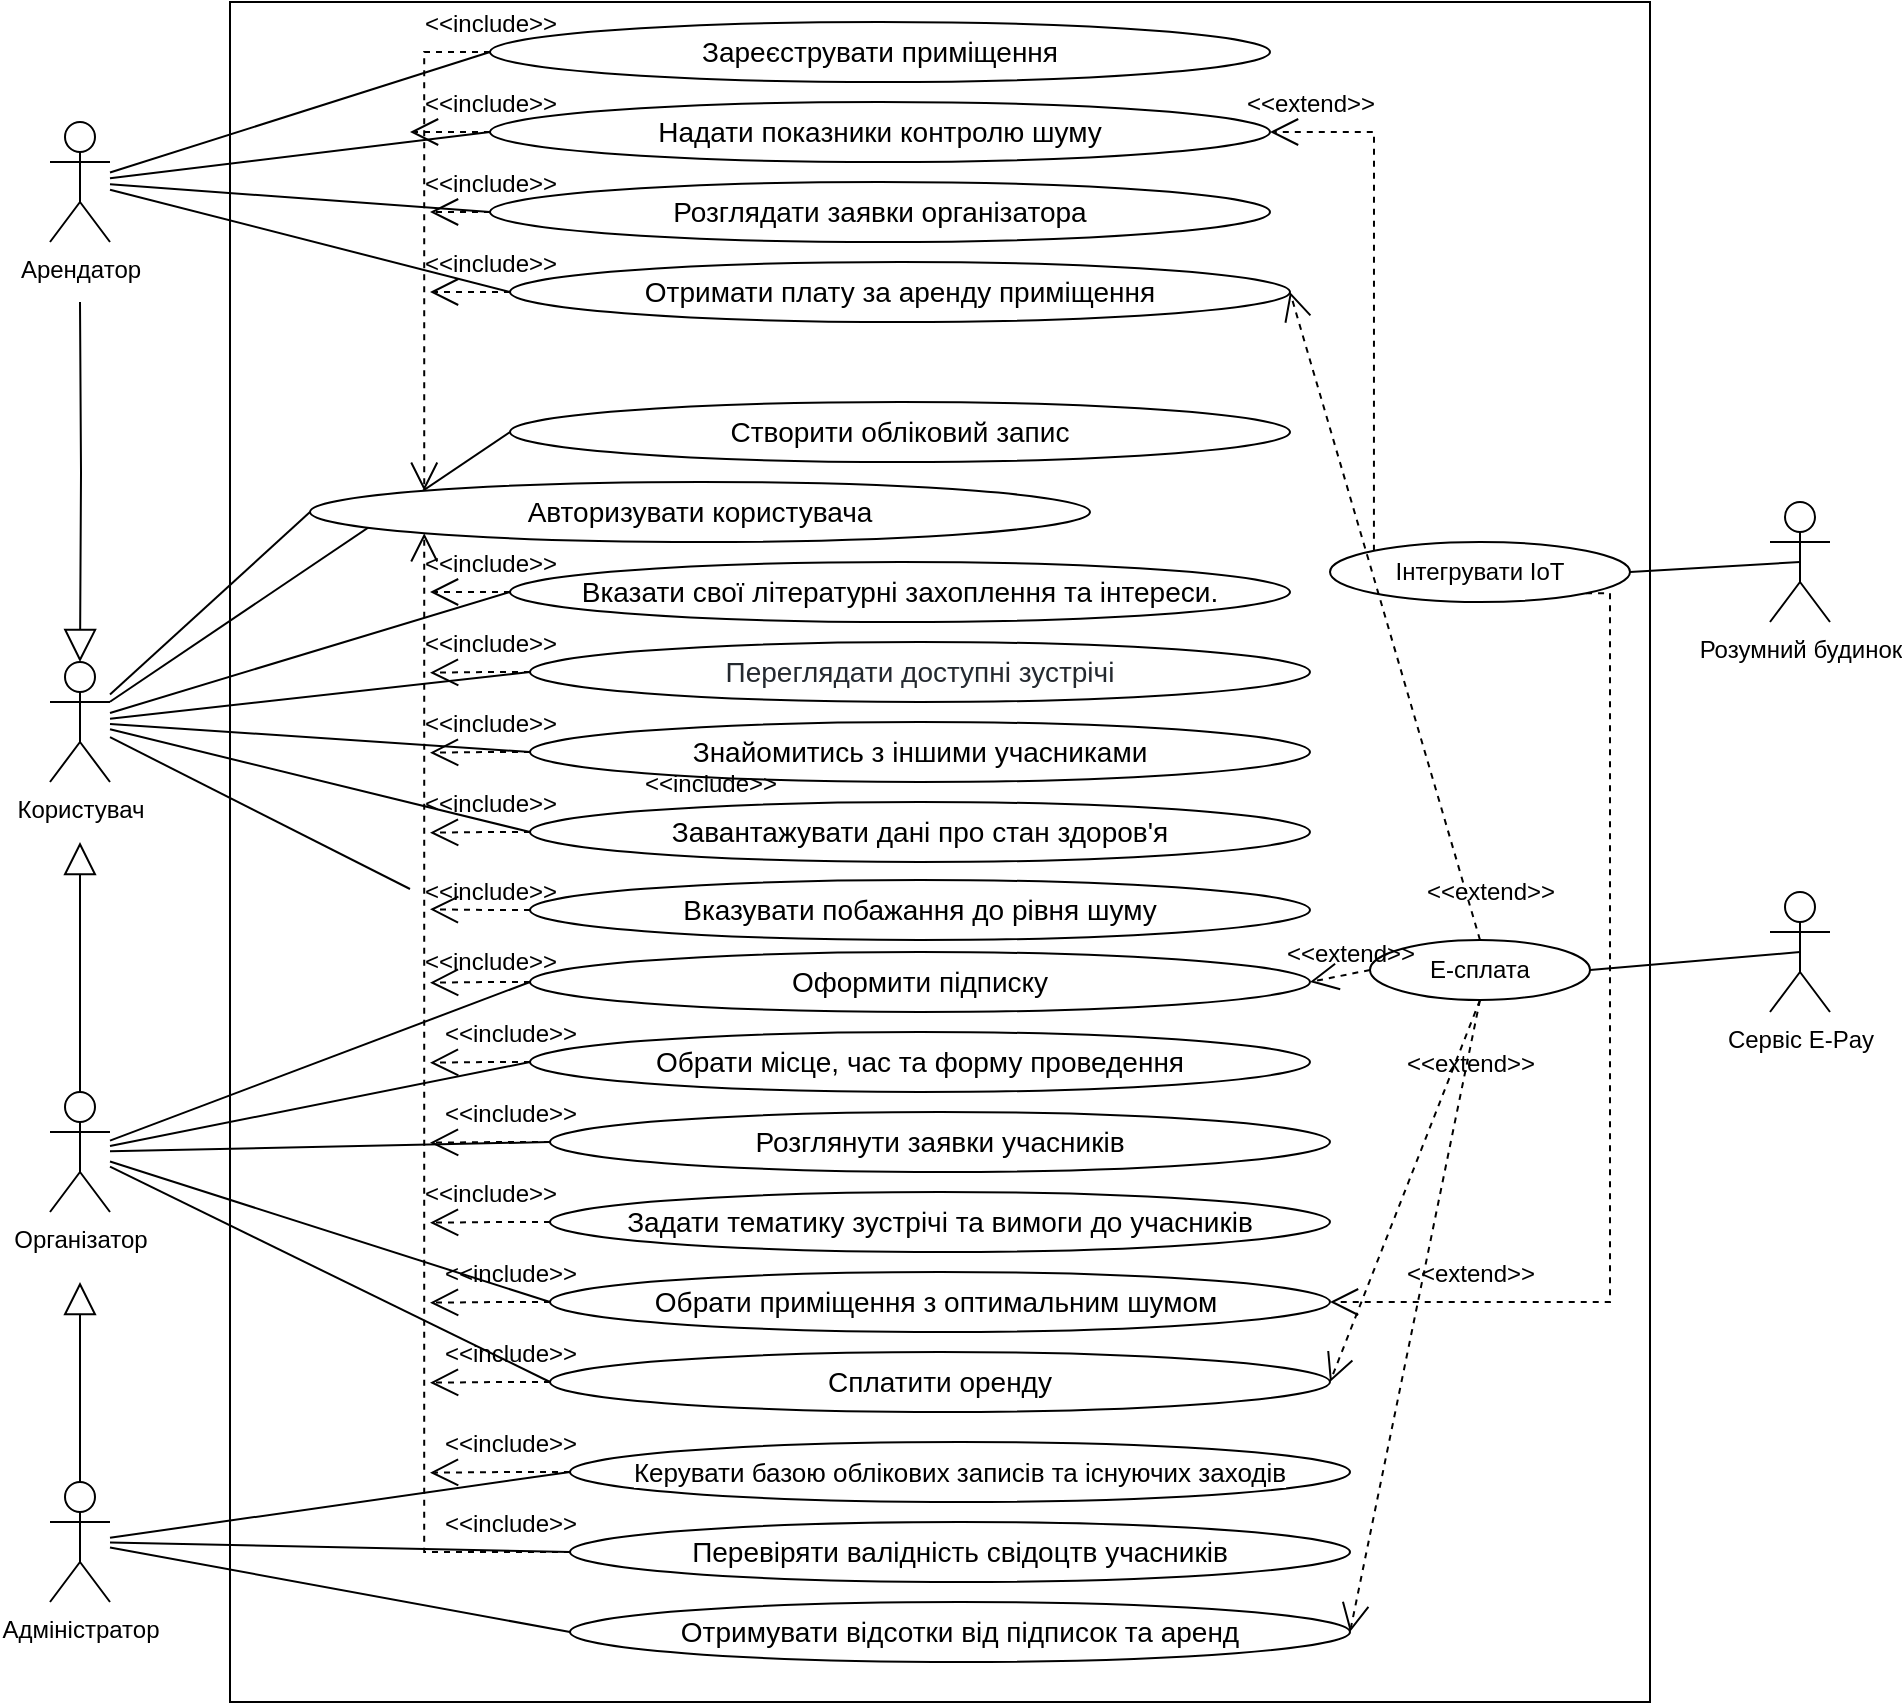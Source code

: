 <mxfile version="18.0.6" type="device"><diagram id="psqut1fsNpCrckBwyz-T" name="Страница 1"><mxGraphModel dx="1896" dy="1980" grid="1" gridSize="10" guides="1" tooltips="1" connect="1" arrows="1" fold="1" page="1" pageScale="1" pageWidth="1169" pageHeight="827" math="0" shadow="0"><root><mxCell id="0"/><mxCell id="1" parent="0"/><mxCell id="CJc3SAO_4VadBT6d4m_N-1" value="" style="rounded=0;whiteSpace=wrap;html=1;" vertex="1" parent="1"><mxGeometry x="310" y="-40" width="710" height="850" as="geometry"/></mxCell><mxCell id="CJc3SAO_4VadBT6d4m_N-11" style="edgeStyle=orthogonalEdgeStyle;rounded=0;orthogonalLoop=1;jettySize=auto;html=1;entryX=0.5;entryY=0;entryDx=0;entryDy=0;entryPerimeter=0;endArrow=block;endFill=0;endSize=14;" edge="1" parent="1" target="CJc3SAO_4VadBT6d4m_N-5"><mxGeometry relative="1" as="geometry"><mxPoint x="235" y="110" as="sourcePoint"/></mxGeometry></mxCell><mxCell id="CJc3SAO_4VadBT6d4m_N-20" style="rounded=0;orthogonalLoop=1;jettySize=auto;html=1;entryX=0;entryY=0.5;entryDx=0;entryDy=0;fontSize=14;startArrow=none;startFill=0;endArrow=none;endFill=0;startSize=14;endSize=14;" edge="1" parent="1" source="CJc3SAO_4VadBT6d4m_N-5" target="CJc3SAO_4VadBT6d4m_N-19"><mxGeometry relative="1" as="geometry"/></mxCell><mxCell id="CJc3SAO_4VadBT6d4m_N-2" value="Арендатор" style="shape=umlActor;verticalLabelPosition=bottom;verticalAlign=top;html=1;outlineConnect=0;" vertex="1" parent="1"><mxGeometry x="220" y="20" width="30" height="60" as="geometry"/></mxCell><mxCell id="CJc3SAO_4VadBT6d4m_N-5" value="Користувач" style="shape=umlActor;verticalLabelPosition=bottom;verticalAlign=top;html=1;outlineConnect=0;" vertex="1" parent="1"><mxGeometry x="220" y="290" width="30" height="60" as="geometry"/></mxCell><mxCell id="CJc3SAO_4VadBT6d4m_N-17" style="edgeStyle=orthogonalEdgeStyle;rounded=0;orthogonalLoop=1;jettySize=auto;html=1;exitX=0.5;exitY=0;exitDx=0;exitDy=0;exitPerimeter=0;startArrow=none;startFill=0;endArrow=block;endFill=0;startSize=14;endSize=14;" edge="1" parent="1" source="CJc3SAO_4VadBT6d4m_N-15"><mxGeometry relative="1" as="geometry"><mxPoint x="235" y="380" as="targetPoint"/></mxGeometry></mxCell><mxCell id="CJc3SAO_4VadBT6d4m_N-15" value="Організатор" style="shape=umlActor;verticalLabelPosition=bottom;verticalAlign=top;html=1;outlineConnect=0;" vertex="1" parent="1"><mxGeometry x="220" y="505" width="30" height="60" as="geometry"/></mxCell><mxCell id="CJc3SAO_4VadBT6d4m_N-18" style="edgeStyle=orthogonalEdgeStyle;rounded=0;orthogonalLoop=1;jettySize=auto;html=1;exitX=0.5;exitY=0;exitDx=0;exitDy=0;exitPerimeter=0;startArrow=none;startFill=0;endArrow=block;endFill=0;startSize=14;endSize=14;" edge="1" parent="1" source="CJc3SAO_4VadBT6d4m_N-16"><mxGeometry relative="1" as="geometry"><mxPoint x="235" y="600" as="targetPoint"/></mxGeometry></mxCell><mxCell id="CJc3SAO_4VadBT6d4m_N-16" value="Адміністратор" style="shape=umlActor;verticalLabelPosition=bottom;verticalAlign=top;html=1;outlineConnect=0;" vertex="1" parent="1"><mxGeometry x="220" y="700" width="30" height="60" as="geometry"/></mxCell><mxCell id="CJc3SAO_4VadBT6d4m_N-19" value="&lt;font style=&quot;font-size: 14px;&quot;&gt;Створити обліковий запис&lt;/font&gt;" style="ellipse;whiteSpace=wrap;html=1;" vertex="1" parent="1"><mxGeometry x="450" y="160" width="390" height="30" as="geometry"/></mxCell><mxCell id="CJc3SAO_4VadBT6d4m_N-23" style="edgeStyle=none;rounded=0;orthogonalLoop=1;jettySize=auto;html=1;exitX=0;exitY=0.5;exitDx=0;exitDy=0;fontSize=14;startArrow=none;startFill=0;endArrow=none;endFill=0;startSize=14;endSize=14;" edge="1" parent="1" source="CJc3SAO_4VadBT6d4m_N-21" target="CJc3SAO_4VadBT6d4m_N-5"><mxGeometry relative="1" as="geometry"/></mxCell><mxCell id="CJc3SAO_4VadBT6d4m_N-21" value="&lt;font style=&quot;font-size: 14px;&quot;&gt;Авторизувати користувача&lt;br&gt;&lt;/font&gt;" style="ellipse;whiteSpace=wrap;html=1;" vertex="1" parent="1"><mxGeometry x="350" y="200" width="390" height="30" as="geometry"/></mxCell><mxCell id="CJc3SAO_4VadBT6d4m_N-25" style="edgeStyle=none;rounded=0;orthogonalLoop=1;jettySize=auto;html=1;exitX=0;exitY=0.5;exitDx=0;exitDy=0;fontFamily=Helvetica;fontSize=14;fontColor=#000000;startArrow=none;startFill=0;endArrow=none;endFill=0;startSize=14;endSize=14;" edge="1" parent="1" source="CJc3SAO_4VadBT6d4m_N-24" target="CJc3SAO_4VadBT6d4m_N-5"><mxGeometry relative="1" as="geometry"><mxPoint x="250" y="290" as="targetPoint"/></mxGeometry></mxCell><mxCell id="CJc3SAO_4VadBT6d4m_N-79" style="edgeStyle=orthogonalEdgeStyle;rounded=0;orthogonalLoop=1;jettySize=auto;html=1;exitX=0;exitY=0.5;exitDx=0;exitDy=0;dashed=1;fontFamily=Helvetica;fontSize=14;fontColor=#000000;startArrow=none;startFill=0;endArrow=open;endFill=0;startSize=14;endSize=12;" edge="1" parent="1" source="CJc3SAO_4VadBT6d4m_N-24"><mxGeometry relative="1" as="geometry"><mxPoint x="410" y="255.333" as="targetPoint"/></mxGeometry></mxCell><mxCell id="CJc3SAO_4VadBT6d4m_N-24" value="&lt;span style=&quot;text-align: start; background-color: rgb(255, 255, 255);&quot;&gt;&lt;font style=&quot;font-size: 14px;&quot;&gt;Вказати свої літературні захоплення та інтереси.&lt;/font&gt;&lt;/span&gt;" style="ellipse;whiteSpace=wrap;html=1;" vertex="1" parent="1"><mxGeometry x="450" y="240" width="390" height="30" as="geometry"/></mxCell><mxCell id="CJc3SAO_4VadBT6d4m_N-27" style="edgeStyle=none;rounded=0;orthogonalLoop=1;jettySize=auto;html=1;exitX=0;exitY=0.5;exitDx=0;exitDy=0;fontFamily=Helvetica;fontSize=14;fontColor=#000000;startArrow=none;startFill=0;endArrow=none;endFill=0;startSize=14;endSize=14;" edge="1" parent="1" source="CJc3SAO_4VadBT6d4m_N-26" target="CJc3SAO_4VadBT6d4m_N-5"><mxGeometry relative="1" as="geometry"><mxPoint x="240" y="340" as="targetPoint"/></mxGeometry></mxCell><mxCell id="CJc3SAO_4VadBT6d4m_N-78" style="edgeStyle=orthogonalEdgeStyle;rounded=0;orthogonalLoop=1;jettySize=auto;html=1;exitX=0;exitY=0.5;exitDx=0;exitDy=0;dashed=1;fontFamily=Helvetica;fontSize=14;fontColor=#000000;startArrow=none;startFill=0;endArrow=open;endFill=0;startSize=14;endSize=12;" edge="1" parent="1" source="CJc3SAO_4VadBT6d4m_N-26"><mxGeometry relative="1" as="geometry"><mxPoint x="410" y="295.333" as="targetPoint"/></mxGeometry></mxCell><mxCell id="CJc3SAO_4VadBT6d4m_N-26" value="&lt;span style=&quot;color: rgb(36, 41, 47); text-align: start; background-color: rgb(255, 255, 255);&quot;&gt;&lt;font style=&quot;font-size: 14px;&quot;&gt;Переглядати доступні зустрічі&lt;/font&gt;&lt;/span&gt;" style="ellipse;whiteSpace=wrap;html=1;" vertex="1" parent="1"><mxGeometry x="460" y="280" width="390" height="30" as="geometry"/></mxCell><mxCell id="CJc3SAO_4VadBT6d4m_N-29" style="edgeStyle=none;rounded=0;orthogonalLoop=1;jettySize=auto;html=1;exitX=0;exitY=0.5;exitDx=0;exitDy=0;fontFamily=Helvetica;fontSize=14;fontColor=#000000;startArrow=none;startFill=0;endArrow=none;endFill=0;startSize=14;endSize=14;" edge="1" parent="1" source="CJc3SAO_4VadBT6d4m_N-28" target="CJc3SAO_4VadBT6d4m_N-5"><mxGeometry relative="1" as="geometry"/></mxCell><mxCell id="CJc3SAO_4VadBT6d4m_N-77" style="edgeStyle=orthogonalEdgeStyle;rounded=0;orthogonalLoop=1;jettySize=auto;html=1;exitX=0;exitY=0.5;exitDx=0;exitDy=0;dashed=1;fontFamily=Helvetica;fontSize=14;fontColor=#000000;startArrow=none;startFill=0;endArrow=open;endFill=0;startSize=14;endSize=12;" edge="1" parent="1" source="CJc3SAO_4VadBT6d4m_N-28"><mxGeometry relative="1" as="geometry"><mxPoint x="410" y="335.333" as="targetPoint"/></mxGeometry></mxCell><mxCell id="CJc3SAO_4VadBT6d4m_N-28" value="&lt;font style=&quot;font-size: 14px;&quot;&gt;Знайомитись з іншими учасниками&lt;/font&gt;" style="ellipse;whiteSpace=wrap;html=1;" vertex="1" parent="1"><mxGeometry x="460" y="320" width="390" height="30" as="geometry"/></mxCell><mxCell id="CJc3SAO_4VadBT6d4m_N-31" style="edgeStyle=none;rounded=0;orthogonalLoop=1;jettySize=auto;html=1;exitX=0;exitY=0.5;exitDx=0;exitDy=0;fontFamily=Helvetica;fontSize=14;fontColor=#000000;startArrow=none;startFill=0;endArrow=none;endFill=0;startSize=14;endSize=14;" edge="1" parent="1" source="CJc3SAO_4VadBT6d4m_N-30" target="CJc3SAO_4VadBT6d4m_N-5"><mxGeometry relative="1" as="geometry"/></mxCell><mxCell id="CJc3SAO_4VadBT6d4m_N-76" style="edgeStyle=orthogonalEdgeStyle;rounded=0;orthogonalLoop=1;jettySize=auto;html=1;exitX=0;exitY=0.5;exitDx=0;exitDy=0;dashed=1;fontFamily=Helvetica;fontSize=14;fontColor=#000000;startArrow=none;startFill=0;endArrow=open;endFill=0;startSize=14;endSize=12;" edge="1" parent="1" source="CJc3SAO_4VadBT6d4m_N-30"><mxGeometry relative="1" as="geometry"><mxPoint x="410" y="375.333" as="targetPoint"/></mxGeometry></mxCell><mxCell id="CJc3SAO_4VadBT6d4m_N-30" value="&lt;font style=&quot;font-size: 14px;&quot;&gt;Завантажувати дані про стан здоров'я&lt;/font&gt;" style="ellipse;whiteSpace=wrap;html=1;" vertex="1" parent="1"><mxGeometry x="460" y="360" width="390" height="30" as="geometry"/></mxCell><mxCell id="CJc3SAO_4VadBT6d4m_N-33" style="edgeStyle=none;rounded=0;orthogonalLoop=1;jettySize=auto;html=1;exitX=0;exitY=0.5;exitDx=0;exitDy=0;fontFamily=Helvetica;fontSize=14;fontColor=#000000;startArrow=none;startFill=0;endArrow=none;endFill=0;startSize=14;endSize=14;" edge="1" parent="1" source="CJc3SAO_4VadBT6d4m_N-84" target="CJc3SAO_4VadBT6d4m_N-5"><mxGeometry relative="1" as="geometry"/></mxCell><mxCell id="CJc3SAO_4VadBT6d4m_N-75" style="edgeStyle=orthogonalEdgeStyle;rounded=0;orthogonalLoop=1;jettySize=auto;html=1;exitX=0;exitY=0.5;exitDx=0;exitDy=0;dashed=1;fontFamily=Helvetica;fontSize=14;fontColor=#000000;startArrow=none;startFill=0;endArrow=open;endFill=0;startSize=14;endSize=12;" edge="1" parent="1" source="CJc3SAO_4VadBT6d4m_N-32"><mxGeometry relative="1" as="geometry"><mxPoint x="410" y="413.667" as="targetPoint"/></mxGeometry></mxCell><mxCell id="CJc3SAO_4VadBT6d4m_N-32" value="&lt;font style=&quot;font-size: 14px;&quot;&gt;Вказувати побажання до рівня шуму&lt;/font&gt;" style="ellipse;whiteSpace=wrap;html=1;" vertex="1" parent="1"><mxGeometry x="460" y="399" width="390" height="30" as="geometry"/></mxCell><mxCell id="CJc3SAO_4VadBT6d4m_N-36" style="edgeStyle=none;rounded=0;orthogonalLoop=1;jettySize=auto;html=1;exitX=0;exitY=0.5;exitDx=0;exitDy=0;fontFamily=Helvetica;fontSize=14;fontColor=#000000;startArrow=none;startFill=0;endArrow=none;endFill=0;startSize=14;endSize=14;" edge="1" parent="1" source="CJc3SAO_4VadBT6d4m_N-35" target="CJc3SAO_4VadBT6d4m_N-15"><mxGeometry relative="1" as="geometry"/></mxCell><mxCell id="CJc3SAO_4VadBT6d4m_N-74" style="edgeStyle=orthogonalEdgeStyle;rounded=0;orthogonalLoop=1;jettySize=auto;html=1;exitX=0;exitY=0.5;exitDx=0;exitDy=0;dashed=1;fontFamily=Helvetica;fontSize=14;fontColor=#000000;startArrow=none;startFill=0;endArrow=open;endFill=0;startSize=14;endSize=12;" edge="1" parent="1" source="CJc3SAO_4VadBT6d4m_N-35"><mxGeometry relative="1" as="geometry"><mxPoint x="410" y="450.333" as="targetPoint"/></mxGeometry></mxCell><mxCell id="CJc3SAO_4VadBT6d4m_N-35" value="&lt;font style=&quot;font-size: 14px;&quot;&gt;Оформити підписку&lt;/font&gt;" style="ellipse;whiteSpace=wrap;html=1;" vertex="1" parent="1"><mxGeometry x="460" y="435" width="390" height="30" as="geometry"/></mxCell><mxCell id="CJc3SAO_4VadBT6d4m_N-38" style="edgeStyle=none;rounded=0;orthogonalLoop=1;jettySize=auto;html=1;exitX=0;exitY=0.5;exitDx=0;exitDy=0;fontFamily=Helvetica;fontSize=14;fontColor=#000000;startArrow=none;startFill=0;endArrow=none;endFill=0;startSize=14;endSize=14;" edge="1" parent="1" source="CJc3SAO_4VadBT6d4m_N-37" target="CJc3SAO_4VadBT6d4m_N-15"><mxGeometry relative="1" as="geometry"/></mxCell><mxCell id="CJc3SAO_4VadBT6d4m_N-73" style="edgeStyle=orthogonalEdgeStyle;rounded=0;orthogonalLoop=1;jettySize=auto;html=1;exitX=0;exitY=0.5;exitDx=0;exitDy=0;dashed=1;fontFamily=Helvetica;fontSize=14;fontColor=#000000;startArrow=none;startFill=0;endArrow=open;endFill=0;startSize=14;endSize=12;" edge="1" parent="1" source="CJc3SAO_4VadBT6d4m_N-37"><mxGeometry relative="1" as="geometry"><mxPoint x="410" y="490.333" as="targetPoint"/></mxGeometry></mxCell><mxCell id="CJc3SAO_4VadBT6d4m_N-37" value="&lt;font style=&quot;font-size: 14px;&quot;&gt;Обрати місце, час та форму проведення&lt;/font&gt;" style="ellipse;whiteSpace=wrap;html=1;" vertex="1" parent="1"><mxGeometry x="460" y="475" width="390" height="30" as="geometry"/></mxCell><mxCell id="CJc3SAO_4VadBT6d4m_N-40" style="edgeStyle=none;rounded=0;orthogonalLoop=1;jettySize=auto;html=1;exitX=0;exitY=0.5;exitDx=0;exitDy=0;fontFamily=Helvetica;fontSize=14;fontColor=#000000;startArrow=none;startFill=0;endArrow=none;endFill=0;startSize=14;endSize=14;" edge="1" parent="1" source="CJc3SAO_4VadBT6d4m_N-39" target="CJc3SAO_4VadBT6d4m_N-15"><mxGeometry relative="1" as="geometry"/></mxCell><mxCell id="CJc3SAO_4VadBT6d4m_N-72" style="edgeStyle=orthogonalEdgeStyle;rounded=0;orthogonalLoop=1;jettySize=auto;html=1;exitX=0;exitY=0.5;exitDx=0;exitDy=0;dashed=1;fontFamily=Helvetica;fontSize=14;fontColor=#000000;startArrow=none;startFill=0;endArrow=open;endFill=0;startSize=14;endSize=12;" edge="1" parent="1" source="CJc3SAO_4VadBT6d4m_N-39"><mxGeometry relative="1" as="geometry"><mxPoint x="410" y="530.333" as="targetPoint"/></mxGeometry></mxCell><mxCell id="CJc3SAO_4VadBT6d4m_N-39" value="&lt;font style=&quot;font-size: 14px;&quot;&gt;Розглянути заявки учасників&lt;/font&gt;" style="ellipse;whiteSpace=wrap;html=1;" vertex="1" parent="1"><mxGeometry x="470" y="515" width="390" height="30" as="geometry"/></mxCell><mxCell id="CJc3SAO_4VadBT6d4m_N-44" style="edgeStyle=none;rounded=0;orthogonalLoop=1;jettySize=auto;html=1;exitX=0;exitY=0.5;exitDx=0;exitDy=0;fontFamily=Helvetica;fontSize=14;fontColor=#000000;startArrow=none;startFill=0;endArrow=none;endFill=0;startSize=14;endSize=14;" edge="1" parent="1" source="CJc3SAO_4VadBT6d4m_N-41" target="CJc3SAO_4VadBT6d4m_N-15"><mxGeometry relative="1" as="geometry"/></mxCell><mxCell id="CJc3SAO_4VadBT6d4m_N-69" style="edgeStyle=orthogonalEdgeStyle;rounded=0;orthogonalLoop=1;jettySize=auto;html=1;exitX=0;exitY=0.5;exitDx=0;exitDy=0;dashed=1;fontFamily=Helvetica;fontSize=14;fontColor=#000000;startArrow=none;startFill=0;endArrow=open;endFill=0;startSize=14;endSize=12;" edge="1" parent="1" source="CJc3SAO_4VadBT6d4m_N-41"><mxGeometry relative="1" as="geometry"><mxPoint x="410" y="650.333" as="targetPoint"/></mxGeometry></mxCell><mxCell id="CJc3SAO_4VadBT6d4m_N-41" value="&lt;font style=&quot;font-size: 14px;&quot;&gt;Сплатити оренду&lt;/font&gt;" style="ellipse;whiteSpace=wrap;html=1;" vertex="1" parent="1"><mxGeometry x="470" y="635" width="390" height="30" as="geometry"/></mxCell><mxCell id="CJc3SAO_4VadBT6d4m_N-43" style="edgeStyle=none;rounded=0;orthogonalLoop=1;jettySize=auto;html=1;exitX=0;exitY=0.5;exitDx=0;exitDy=0;fontFamily=Helvetica;fontSize=14;fontColor=#000000;startArrow=none;startFill=0;endArrow=none;endFill=0;startSize=14;endSize=14;" edge="1" parent="1" source="CJc3SAO_4VadBT6d4m_N-42" target="CJc3SAO_4VadBT6d4m_N-15"><mxGeometry relative="1" as="geometry"/></mxCell><mxCell id="CJc3SAO_4VadBT6d4m_N-70" style="edgeStyle=orthogonalEdgeStyle;rounded=0;orthogonalLoop=1;jettySize=auto;html=1;exitX=0;exitY=0.5;exitDx=0;exitDy=0;dashed=1;fontFamily=Helvetica;fontSize=14;fontColor=#000000;startArrow=none;startFill=0;endArrow=open;endFill=0;startSize=14;endSize=12;" edge="1" parent="1" source="CJc3SAO_4VadBT6d4m_N-42"><mxGeometry relative="1" as="geometry"><mxPoint x="410" y="610.333" as="targetPoint"/></mxGeometry></mxCell><mxCell id="CJc3SAO_4VadBT6d4m_N-42" value="&lt;font style=&quot;font-size: 14px;&quot;&gt;Обрати приміщення з оптимальним шумом&amp;nbsp;&lt;/font&gt;" style="ellipse;whiteSpace=wrap;html=1;" vertex="1" parent="1"><mxGeometry x="470" y="595" width="390" height="30" as="geometry"/></mxCell><mxCell id="CJc3SAO_4VadBT6d4m_N-71" style="edgeStyle=orthogonalEdgeStyle;rounded=0;orthogonalLoop=1;jettySize=auto;html=1;exitX=0;exitY=0.5;exitDx=0;exitDy=0;dashed=1;fontFamily=Helvetica;fontSize=14;fontColor=#000000;startArrow=none;startFill=0;endArrow=open;endFill=0;startSize=14;endSize=12;" edge="1" parent="1" source="CJc3SAO_4VadBT6d4m_N-45"><mxGeometry relative="1" as="geometry"><mxPoint x="410" y="570.333" as="targetPoint"/></mxGeometry></mxCell><mxCell id="CJc3SAO_4VadBT6d4m_N-45" value="&lt;font style=&quot;font-size: 14px;&quot;&gt;Задати тематику зустрічі та вимоги до учасників&lt;/font&gt;" style="ellipse;whiteSpace=wrap;html=1;" vertex="1" parent="1"><mxGeometry x="470" y="555" width="390" height="30" as="geometry"/></mxCell><mxCell id="CJc3SAO_4VadBT6d4m_N-50" style="edgeStyle=none;rounded=0;orthogonalLoop=1;jettySize=auto;html=1;exitX=0;exitY=0.5;exitDx=0;exitDy=0;fontFamily=Helvetica;fontSize=14;fontColor=#000000;startArrow=none;startFill=0;endArrow=none;endFill=0;startSize=14;endSize=14;" edge="1" parent="1" source="CJc3SAO_4VadBT6d4m_N-47" target="CJc3SAO_4VadBT6d4m_N-16"><mxGeometry relative="1" as="geometry"/></mxCell><mxCell id="CJc3SAO_4VadBT6d4m_N-68" style="edgeStyle=orthogonalEdgeStyle;rounded=0;orthogonalLoop=1;jettySize=auto;html=1;exitX=0;exitY=0.5;exitDx=0;exitDy=0;entryX=0;entryY=1;entryDx=0;entryDy=0;dashed=1;fontFamily=Helvetica;fontSize=14;fontColor=#000000;startArrow=none;startFill=0;endArrow=open;endFill=0;startSize=14;endSize=12;" edge="1" parent="1" source="CJc3SAO_4VadBT6d4m_N-48" target="CJc3SAO_4VadBT6d4m_N-21"><mxGeometry relative="1" as="geometry"/></mxCell><mxCell id="CJc3SAO_4VadBT6d4m_N-95" style="edgeStyle=orthogonalEdgeStyle;rounded=0;orthogonalLoop=1;jettySize=auto;html=1;exitX=0;exitY=0.5;exitDx=0;exitDy=0;dashed=1;fontFamily=Helvetica;fontSize=12;fontColor=#000000;startArrow=none;startFill=0;endArrow=open;endFill=0;startSize=14;endSize=12;" edge="1" parent="1" source="CJc3SAO_4VadBT6d4m_N-47"><mxGeometry relative="1" as="geometry"><mxPoint x="410" y="695.333" as="targetPoint"/></mxGeometry></mxCell><mxCell id="CJc3SAO_4VadBT6d4m_N-47" value="&lt;span style=&quot;text-align: start; background-color: rgb(255, 255, 255);&quot;&gt;&lt;font style=&quot;font-size: 13px;&quot;&gt;Керувати базою облікових записів та існуючих заходів&lt;/font&gt;&lt;/span&gt;" style="ellipse;whiteSpace=wrap;html=1;" vertex="1" parent="1"><mxGeometry x="480" y="680" width="390" height="30" as="geometry"/></mxCell><mxCell id="CJc3SAO_4VadBT6d4m_N-51" style="edgeStyle=none;rounded=0;orthogonalLoop=1;jettySize=auto;html=1;exitX=0;exitY=0.5;exitDx=0;exitDy=0;fontFamily=Helvetica;fontSize=14;fontColor=#000000;startArrow=none;startFill=0;endArrow=none;endFill=0;startSize=14;endSize=14;" edge="1" parent="1" source="CJc3SAO_4VadBT6d4m_N-48" target="CJc3SAO_4VadBT6d4m_N-16"><mxGeometry relative="1" as="geometry"/></mxCell><mxCell id="CJc3SAO_4VadBT6d4m_N-48" value="&lt;span style=&quot;text-align: start; background-color: rgb(255, 255, 255);&quot;&gt;&lt;font style=&quot;font-size: 14px;&quot;&gt;Перевіряти валідність свідоцтв учасників&lt;/font&gt;&lt;/span&gt;" style="ellipse;whiteSpace=wrap;html=1;" vertex="1" parent="1"><mxGeometry x="480" y="720" width="390" height="30" as="geometry"/></mxCell><mxCell id="CJc3SAO_4VadBT6d4m_N-52" style="edgeStyle=none;rounded=0;orthogonalLoop=1;jettySize=auto;html=1;exitX=0;exitY=0.5;exitDx=0;exitDy=0;fontFamily=Helvetica;fontSize=14;fontColor=#000000;startArrow=none;startFill=0;endArrow=none;endFill=0;startSize=14;endSize=14;" edge="1" parent="1" source="CJc3SAO_4VadBT6d4m_N-49" target="CJc3SAO_4VadBT6d4m_N-16"><mxGeometry relative="1" as="geometry"/></mxCell><mxCell id="CJc3SAO_4VadBT6d4m_N-49" value="&lt;span style=&quot;text-align: start; background-color: rgb(255, 255, 255);&quot;&gt;&lt;font style=&quot;font-size: 14px;&quot;&gt;Отримувати відсотки від підписок та аренд&lt;/font&gt;&lt;/span&gt;" style="ellipse;whiteSpace=wrap;html=1;" vertex="1" parent="1"><mxGeometry x="480" y="760" width="390" height="30" as="geometry"/></mxCell><mxCell id="CJc3SAO_4VadBT6d4m_N-61" style="edgeStyle=none;rounded=0;orthogonalLoop=1;jettySize=auto;html=1;exitX=0;exitY=0.5;exitDx=0;exitDy=0;fontFamily=Helvetica;fontSize=14;fontColor=#000000;startArrow=none;startFill=0;endArrow=none;endFill=0;startSize=14;endSize=14;" edge="1" parent="1" source="CJc3SAO_4VadBT6d4m_N-53" target="CJc3SAO_4VadBT6d4m_N-2"><mxGeometry relative="1" as="geometry"/></mxCell><mxCell id="CJc3SAO_4VadBT6d4m_N-131" style="edgeStyle=orthogonalEdgeStyle;rounded=0;orthogonalLoop=1;jettySize=auto;html=1;exitX=0;exitY=0.5;exitDx=0;exitDy=0;dashed=1;fontFamily=Helvetica;fontSize=12;fontColor=#000000;startArrow=none;startFill=0;endArrow=open;endFill=0;startSize=14;endSize=12;" edge="1" parent="1" source="CJc3SAO_4VadBT6d4m_N-53"><mxGeometry relative="1" as="geometry"><mxPoint x="400" y="25.333" as="targetPoint"/></mxGeometry></mxCell><mxCell id="CJc3SAO_4VadBT6d4m_N-53" value="&lt;font style=&quot;font-size: 14px;&quot;&gt;Надати показники контролю шуму&lt;/font&gt;" style="ellipse;whiteSpace=wrap;html=1;" vertex="1" parent="1"><mxGeometry x="440" y="10" width="390" height="30" as="geometry"/></mxCell><mxCell id="CJc3SAO_4VadBT6d4m_N-60" style="edgeStyle=none;rounded=0;orthogonalLoop=1;jettySize=auto;html=1;exitX=0;exitY=0.5;exitDx=0;exitDy=0;fontFamily=Helvetica;fontSize=14;fontColor=#000000;startArrow=none;startFill=0;endArrow=none;endFill=0;startSize=14;endSize=14;" edge="1" parent="1" source="CJc3SAO_4VadBT6d4m_N-54" target="CJc3SAO_4VadBT6d4m_N-2"><mxGeometry relative="1" as="geometry"/></mxCell><mxCell id="CJc3SAO_4VadBT6d4m_N-132" style="edgeStyle=orthogonalEdgeStyle;rounded=0;orthogonalLoop=1;jettySize=auto;html=1;exitX=0;exitY=0.5;exitDx=0;exitDy=0;dashed=1;fontFamily=Helvetica;fontSize=12;fontColor=#000000;startArrow=none;startFill=0;endArrow=open;endFill=0;startSize=14;endSize=12;" edge="1" parent="1" source="CJc3SAO_4VadBT6d4m_N-54"><mxGeometry relative="1" as="geometry"><mxPoint x="410" y="65.333" as="targetPoint"/></mxGeometry></mxCell><mxCell id="CJc3SAO_4VadBT6d4m_N-54" value="&lt;font style=&quot;font-size: 14px;&quot;&gt;Розглядати заявки організатора&lt;/font&gt;" style="ellipse;whiteSpace=wrap;html=1;" vertex="1" parent="1"><mxGeometry x="440" y="50" width="390" height="30" as="geometry"/></mxCell><mxCell id="CJc3SAO_4VadBT6d4m_N-62" style="edgeStyle=none;rounded=0;orthogonalLoop=1;jettySize=auto;html=1;exitX=0;exitY=0.5;exitDx=0;exitDy=0;fontFamily=Helvetica;fontSize=14;fontColor=#000000;startArrow=none;startFill=0;endArrow=none;endFill=0;startSize=14;endSize=14;" edge="1" parent="1" source="CJc3SAO_4VadBT6d4m_N-55" target="CJc3SAO_4VadBT6d4m_N-2"><mxGeometry relative="1" as="geometry"/></mxCell><mxCell id="CJc3SAO_4VadBT6d4m_N-130" style="edgeStyle=orthogonalEdgeStyle;rounded=0;orthogonalLoop=1;jettySize=auto;html=1;exitX=0;exitY=0.5;exitDx=0;exitDy=0;entryX=0;entryY=0;entryDx=0;entryDy=0;fontFamily=Helvetica;fontSize=12;fontColor=#000000;startArrow=none;startFill=0;endArrow=open;endFill=0;startSize=14;endSize=12;dashed=1;" edge="1" parent="1" source="CJc3SAO_4VadBT6d4m_N-55" target="CJc3SAO_4VadBT6d4m_N-21"><mxGeometry relative="1" as="geometry"/></mxCell><mxCell id="CJc3SAO_4VadBT6d4m_N-55" value="&lt;font style=&quot;font-size: 14px;&quot;&gt;Зареєструвати приміщення&lt;/font&gt;" style="ellipse;whiteSpace=wrap;html=1;" vertex="1" parent="1"><mxGeometry x="440" y="-30" width="390" height="30" as="geometry"/></mxCell><mxCell id="CJc3SAO_4VadBT6d4m_N-59" style="edgeStyle=none;rounded=0;orthogonalLoop=1;jettySize=auto;html=1;exitX=0;exitY=0.5;exitDx=0;exitDy=0;fontFamily=Helvetica;fontSize=14;fontColor=#000000;startArrow=none;startFill=0;endArrow=none;endFill=0;startSize=14;endSize=14;" edge="1" parent="1" source="CJc3SAO_4VadBT6d4m_N-56" target="CJc3SAO_4VadBT6d4m_N-2"><mxGeometry relative="1" as="geometry"/></mxCell><mxCell id="CJc3SAO_4VadBT6d4m_N-133" style="edgeStyle=orthogonalEdgeStyle;rounded=0;orthogonalLoop=1;jettySize=auto;html=1;exitX=0;exitY=0.5;exitDx=0;exitDy=0;dashed=1;fontFamily=Helvetica;fontSize=12;fontColor=#000000;startArrow=none;startFill=0;endArrow=open;endFill=0;startSize=14;endSize=12;" edge="1" parent="1" source="CJc3SAO_4VadBT6d4m_N-56"><mxGeometry relative="1" as="geometry"><mxPoint x="410" y="105" as="targetPoint"/></mxGeometry></mxCell><mxCell id="CJc3SAO_4VadBT6d4m_N-56" value="&lt;font style=&quot;font-size: 14px;&quot;&gt;Отримати плату за аренду приміщення&lt;/font&gt;" style="ellipse;whiteSpace=wrap;html=1;" vertex="1" parent="1"><mxGeometry x="450" y="90" width="390" height="30" as="geometry"/></mxCell><mxCell id="CJc3SAO_4VadBT6d4m_N-80" value="&lt;font style=&quot;font-size: 12px;&quot;&gt;&amp;lt;&amp;lt;include&amp;gt;&amp;gt;&lt;/font&gt;" style="text;html=1;align=center;verticalAlign=middle;resizable=0;points=[];autosize=1;strokeColor=none;fillColor=none;fontSize=14;fontFamily=Helvetica;fontColor=#000000;" vertex="1" parent="1"><mxGeometry x="400" y="230" width="80" height="20" as="geometry"/></mxCell><mxCell id="CJc3SAO_4VadBT6d4m_N-81" value="&lt;font style=&quot;font-size: 12px;&quot;&gt;&amp;lt;&amp;lt;include&amp;gt;&amp;gt;&lt;/font&gt;" style="text;html=1;align=center;verticalAlign=middle;resizable=0;points=[];autosize=1;strokeColor=none;fillColor=none;fontSize=14;fontFamily=Helvetica;fontColor=#000000;" vertex="1" parent="1"><mxGeometry x="400" y="270" width="80" height="20" as="geometry"/></mxCell><mxCell id="CJc3SAO_4VadBT6d4m_N-82" value="&lt;font style=&quot;font-size: 12px;&quot;&gt;&amp;lt;&amp;lt;include&amp;gt;&amp;gt;&lt;/font&gt;" style="text;html=1;align=center;verticalAlign=middle;resizable=0;points=[];autosize=1;strokeColor=none;fillColor=none;fontSize=14;fontFamily=Helvetica;fontColor=#000000;" vertex="1" parent="1"><mxGeometry x="400" y="310" width="80" height="20" as="geometry"/></mxCell><mxCell id="CJc3SAO_4VadBT6d4m_N-83" value="&lt;font style=&quot;font-size: 12px;&quot;&gt;&amp;lt;&amp;lt;include&amp;gt;&amp;gt;&lt;/font&gt;" style="text;html=1;align=center;verticalAlign=middle;resizable=0;points=[];autosize=1;strokeColor=none;fillColor=none;fontSize=14;fontFamily=Helvetica;fontColor=#000000;" vertex="1" parent="1"><mxGeometry x="400" y="350" width="80" height="20" as="geometry"/></mxCell><mxCell id="CJc3SAO_4VadBT6d4m_N-84" value="&lt;font style=&quot;font-size: 12px;&quot;&gt;&amp;lt;&amp;lt;include&amp;gt;&amp;gt;&lt;/font&gt;" style="text;html=1;align=center;verticalAlign=middle;resizable=0;points=[];autosize=1;strokeColor=none;fillColor=none;fontSize=14;fontFamily=Helvetica;fontColor=#000000;" vertex="1" parent="1"><mxGeometry x="400" y="393.5" width="80" height="20" as="geometry"/></mxCell><mxCell id="CJc3SAO_4VadBT6d4m_N-85" value="" style="edgeStyle=none;rounded=0;orthogonalLoop=1;jettySize=auto;html=1;exitX=0;exitY=0.5;exitDx=0;exitDy=0;fontFamily=Helvetica;fontSize=14;fontColor=#000000;startArrow=none;startFill=0;endArrow=none;endFill=0;startSize=14;endSize=14;" edge="1" parent="1" source="CJc3SAO_4VadBT6d4m_N-32" target="CJc3SAO_4VadBT6d4m_N-84"><mxGeometry relative="1" as="geometry"><mxPoint x="460" y="414.0" as="sourcePoint"/><mxPoint x="250" y="326.267" as="targetPoint"/></mxGeometry></mxCell><mxCell id="CJc3SAO_4VadBT6d4m_N-86" value="&lt;font style=&quot;font-size: 12px;&quot;&gt;&amp;lt;&amp;lt;include&amp;gt;&amp;gt;&lt;/font&gt;" style="text;html=1;align=center;verticalAlign=middle;resizable=0;points=[];autosize=1;strokeColor=none;fillColor=none;fontSize=14;fontFamily=Helvetica;fontColor=#000000;" vertex="1" parent="1"><mxGeometry x="400" y="429" width="80" height="20" as="geometry"/></mxCell><mxCell id="CJc3SAO_4VadBT6d4m_N-87" value="&lt;font style=&quot;font-size: 12px;&quot;&gt;&amp;lt;&amp;lt;include&amp;gt;&amp;gt;&lt;/font&gt;" style="text;html=1;align=center;verticalAlign=middle;resizable=0;points=[];autosize=1;strokeColor=none;fillColor=none;fontSize=14;fontFamily=Helvetica;fontColor=#000000;" vertex="1" parent="1"><mxGeometry x="410" y="465" width="80" height="20" as="geometry"/></mxCell><mxCell id="CJc3SAO_4VadBT6d4m_N-88" value="&lt;font style=&quot;font-size: 12px;&quot;&gt;&amp;lt;&amp;lt;include&amp;gt;&amp;gt;&lt;/font&gt;" style="text;html=1;align=center;verticalAlign=middle;resizable=0;points=[];autosize=1;strokeColor=none;fillColor=none;fontSize=14;fontFamily=Helvetica;fontColor=#000000;" vertex="1" parent="1"><mxGeometry x="410" y="505" width="80" height="20" as="geometry"/></mxCell><mxCell id="CJc3SAO_4VadBT6d4m_N-89" value="&lt;font style=&quot;font-size: 12px;&quot;&gt;&amp;lt;&amp;lt;include&amp;gt;&amp;gt;&lt;/font&gt;" style="text;html=1;align=center;verticalAlign=middle;resizable=0;points=[];autosize=1;strokeColor=none;fillColor=none;fontSize=14;fontFamily=Helvetica;fontColor=#000000;" vertex="1" parent="1"><mxGeometry x="400" y="545" width="80" height="20" as="geometry"/></mxCell><mxCell id="CJc3SAO_4VadBT6d4m_N-90" value="&lt;font style=&quot;font-size: 12px;&quot;&gt;&amp;lt;&amp;lt;include&amp;gt;&amp;gt;&lt;/font&gt;" style="text;html=1;align=center;verticalAlign=middle;resizable=0;points=[];autosize=1;strokeColor=none;fillColor=none;fontSize=14;fontFamily=Helvetica;fontColor=#000000;" vertex="1" parent="1"><mxGeometry x="410" y="625" width="80" height="20" as="geometry"/></mxCell><mxCell id="CJc3SAO_4VadBT6d4m_N-91" value="&lt;font style=&quot;font-size: 12px;&quot;&gt;&amp;lt;&amp;lt;include&amp;gt;&amp;gt;&lt;/font&gt;" style="text;html=1;align=center;verticalAlign=middle;resizable=0;points=[];autosize=1;strokeColor=none;fillColor=none;fontSize=14;fontFamily=Helvetica;fontColor=#000000;" vertex="1" parent="1"><mxGeometry x="410" y="585" width="80" height="20" as="geometry"/></mxCell><mxCell id="CJc3SAO_4VadBT6d4m_N-92" value="&lt;font style=&quot;font-size: 12px;&quot;&gt;&amp;lt;&amp;lt;include&amp;gt;&amp;gt;&lt;/font&gt;" style="text;html=1;align=center;verticalAlign=middle;resizable=0;points=[];autosize=1;strokeColor=none;fillColor=none;fontSize=14;fontFamily=Helvetica;fontColor=#000000;" vertex="1" parent="1"><mxGeometry x="510" y="340" width="80" height="20" as="geometry"/></mxCell><mxCell id="CJc3SAO_4VadBT6d4m_N-94" value="&lt;font style=&quot;font-size: 12px;&quot;&gt;&amp;lt;&amp;lt;include&amp;gt;&amp;gt;&lt;/font&gt;" style="text;html=1;align=center;verticalAlign=middle;resizable=0;points=[];autosize=1;strokeColor=none;fillColor=none;fontSize=14;fontFamily=Helvetica;fontColor=#000000;" vertex="1" parent="1"><mxGeometry x="410" y="670" width="80" height="20" as="geometry"/></mxCell><mxCell id="CJc3SAO_4VadBT6d4m_N-96" value="&lt;font style=&quot;font-size: 12px;&quot;&gt;&amp;lt;&amp;lt;include&amp;gt;&amp;gt;&lt;/font&gt;" style="text;html=1;align=center;verticalAlign=middle;resizable=0;points=[];autosize=1;strokeColor=none;fillColor=none;fontSize=14;fontFamily=Helvetica;fontColor=#000000;" vertex="1" parent="1"><mxGeometry x="410" y="710" width="80" height="20" as="geometry"/></mxCell><mxCell id="CJc3SAO_4VadBT6d4m_N-126" style="edgeStyle=none;rounded=0;orthogonalLoop=1;jettySize=auto;html=1;exitX=0.5;exitY=0.5;exitDx=0;exitDy=0;exitPerimeter=0;entryX=1;entryY=0.5;entryDx=0;entryDy=0;fontFamily=Helvetica;fontSize=12;fontColor=#000000;startArrow=none;startFill=0;endArrow=none;endFill=0;startSize=14;endSize=12;" edge="1" parent="1" source="CJc3SAO_4VadBT6d4m_N-107" target="CJc3SAO_4VadBT6d4m_N-108"><mxGeometry relative="1" as="geometry"/></mxCell><mxCell id="CJc3SAO_4VadBT6d4m_N-107" value="Розумний будинок" style="shape=umlActor;verticalLabelPosition=bottom;verticalAlign=top;html=1;outlineConnect=0;fontFamily=Helvetica;fontSize=12;fontColor=#000000;" vertex="1" parent="1"><mxGeometry x="1080" y="210" width="30" height="60" as="geometry"/></mxCell><mxCell id="CJc3SAO_4VadBT6d4m_N-109" style="rounded=0;orthogonalLoop=1;jettySize=auto;html=1;exitX=0;exitY=0;exitDx=0;exitDy=0;entryX=1;entryY=0.5;entryDx=0;entryDy=0;dashed=1;fontFamily=Helvetica;fontSize=12;fontColor=#000000;startArrow=none;startFill=0;endArrow=open;endFill=0;startSize=14;endSize=12;edgeStyle=orthogonalEdgeStyle;" edge="1" parent="1" source="CJc3SAO_4VadBT6d4m_N-108" target="CJc3SAO_4VadBT6d4m_N-53"><mxGeometry relative="1" as="geometry"><Array as="points"><mxPoint x="882" y="25"/></Array></mxGeometry></mxCell><mxCell id="CJc3SAO_4VadBT6d4m_N-115" style="edgeStyle=orthogonalEdgeStyle;rounded=0;orthogonalLoop=1;jettySize=auto;html=1;exitX=1;exitY=1;exitDx=0;exitDy=0;entryX=1;entryY=0.5;entryDx=0;entryDy=0;dashed=1;fontFamily=Helvetica;fontSize=12;fontColor=#000000;startArrow=none;startFill=0;endArrow=open;endFill=0;startSize=14;endSize=12;" edge="1" parent="1" source="CJc3SAO_4VadBT6d4m_N-108" target="CJc3SAO_4VadBT6d4m_N-42"><mxGeometry relative="1" as="geometry"><Array as="points"><mxPoint x="1000" y="256"/><mxPoint x="1000" y="610"/></Array></mxGeometry></mxCell><mxCell id="CJc3SAO_4VadBT6d4m_N-108" value="Інтегрувати IoT" style="ellipse;whiteSpace=wrap;html=1;fontFamily=Helvetica;fontSize=12;fontColor=#000000;" vertex="1" parent="1"><mxGeometry x="860" y="230" width="150" height="30" as="geometry"/></mxCell><mxCell id="CJc3SAO_4VadBT6d4m_N-110" value="&lt;font style=&quot;font-size: 12px;&quot;&gt;&amp;lt;&amp;lt;extend&amp;gt;&amp;gt;&lt;/font&gt;" style="text;html=1;align=center;verticalAlign=middle;resizable=0;points=[];autosize=1;strokeColor=none;fillColor=none;fontSize=14;fontFamily=Helvetica;fontColor=#000000;" vertex="1" parent="1"><mxGeometry x="810" width="80" height="20" as="geometry"/></mxCell><mxCell id="CJc3SAO_4VadBT6d4m_N-116" value="&lt;font style=&quot;font-size: 12px;&quot;&gt;&amp;lt;&amp;lt;extend&amp;gt;&amp;gt;&lt;/font&gt;" style="text;html=1;align=center;verticalAlign=middle;resizable=0;points=[];autosize=1;strokeColor=none;fillColor=none;fontSize=14;fontFamily=Helvetica;fontColor=#000000;" vertex="1" parent="1"><mxGeometry x="890" y="585" width="80" height="20" as="geometry"/></mxCell><mxCell id="CJc3SAO_4VadBT6d4m_N-127" style="edgeStyle=none;rounded=0;orthogonalLoop=1;jettySize=auto;html=1;exitX=0.5;exitY=0.5;exitDx=0;exitDy=0;exitPerimeter=0;entryX=1;entryY=0.5;entryDx=0;entryDy=0;fontFamily=Helvetica;fontSize=12;fontColor=#000000;startArrow=none;startFill=0;endArrow=none;endFill=0;startSize=14;endSize=12;" edge="1" parent="1" source="CJc3SAO_4VadBT6d4m_N-117" target="CJc3SAO_4VadBT6d4m_N-118"><mxGeometry relative="1" as="geometry"/></mxCell><mxCell id="CJc3SAO_4VadBT6d4m_N-117" value="Сервіс E-Pay" style="shape=umlActor;verticalLabelPosition=bottom;verticalAlign=top;html=1;outlineConnect=0;fontFamily=Helvetica;fontSize=12;fontColor=#000000;" vertex="1" parent="1"><mxGeometry x="1080" y="405" width="30" height="60" as="geometry"/></mxCell><mxCell id="CJc3SAO_4VadBT6d4m_N-119" style="rounded=0;orthogonalLoop=1;jettySize=auto;html=1;exitX=0.5;exitY=0;exitDx=0;exitDy=0;entryX=1;entryY=0.5;entryDx=0;entryDy=0;dashed=1;fontFamily=Helvetica;fontSize=12;fontColor=#000000;startArrow=none;startFill=0;endArrow=open;endFill=0;startSize=14;endSize=12;" edge="1" parent="1" source="CJc3SAO_4VadBT6d4m_N-118" target="CJc3SAO_4VadBT6d4m_N-56"><mxGeometry relative="1" as="geometry"/></mxCell><mxCell id="CJc3SAO_4VadBT6d4m_N-120" style="edgeStyle=none;rounded=0;orthogonalLoop=1;jettySize=auto;html=1;exitX=0.5;exitY=1;exitDx=0;exitDy=0;entryX=1;entryY=0.5;entryDx=0;entryDy=0;dashed=1;fontFamily=Helvetica;fontSize=12;fontColor=#000000;startArrow=none;startFill=0;endArrow=open;endFill=0;startSize=14;endSize=12;" edge="1" parent="1" source="CJc3SAO_4VadBT6d4m_N-118" target="CJc3SAO_4VadBT6d4m_N-49"><mxGeometry relative="1" as="geometry"/></mxCell><mxCell id="CJc3SAO_4VadBT6d4m_N-121" style="edgeStyle=none;rounded=0;orthogonalLoop=1;jettySize=auto;html=1;exitX=0.5;exitY=1;exitDx=0;exitDy=0;entryX=1;entryY=0.5;entryDx=0;entryDy=0;dashed=1;fontFamily=Helvetica;fontSize=12;fontColor=#000000;startArrow=none;startFill=0;endArrow=open;endFill=0;startSize=14;endSize=12;" edge="1" parent="1" source="CJc3SAO_4VadBT6d4m_N-118" target="CJc3SAO_4VadBT6d4m_N-41"><mxGeometry relative="1" as="geometry"/></mxCell><mxCell id="CJc3SAO_4VadBT6d4m_N-122" style="edgeStyle=none;rounded=0;orthogonalLoop=1;jettySize=auto;html=1;exitX=0;exitY=0.5;exitDx=0;exitDy=0;entryX=1;entryY=0.5;entryDx=0;entryDy=0;dashed=1;fontFamily=Helvetica;fontSize=12;fontColor=#000000;startArrow=none;startFill=0;endArrow=open;endFill=0;startSize=14;endSize=12;" edge="1" parent="1" source="CJc3SAO_4VadBT6d4m_N-118" target="CJc3SAO_4VadBT6d4m_N-35"><mxGeometry relative="1" as="geometry"/></mxCell><mxCell id="CJc3SAO_4VadBT6d4m_N-118" value="E-сплата" style="ellipse;whiteSpace=wrap;html=1;fontFamily=Helvetica;fontSize=12;fontColor=#000000;" vertex="1" parent="1"><mxGeometry x="880" y="429" width="110" height="30" as="geometry"/></mxCell><mxCell id="CJc3SAO_4VadBT6d4m_N-123" value="&lt;font style=&quot;font-size: 12px;&quot;&gt;&amp;lt;&amp;lt;extend&amp;gt;&amp;gt;&lt;/font&gt;" style="text;html=1;align=center;verticalAlign=middle;resizable=0;points=[];autosize=1;strokeColor=none;fillColor=none;fontSize=14;fontFamily=Helvetica;fontColor=#000000;" vertex="1" parent="1"><mxGeometry x="900" y="394" width="80" height="20" as="geometry"/></mxCell><mxCell id="CJc3SAO_4VadBT6d4m_N-124" value="&lt;font style=&quot;font-size: 12px;&quot;&gt;&amp;lt;&amp;lt;extend&amp;gt;&amp;gt;&lt;/font&gt;" style="text;html=1;align=center;verticalAlign=middle;resizable=0;points=[];autosize=1;strokeColor=none;fillColor=none;fontSize=14;fontFamily=Helvetica;fontColor=#000000;" vertex="1" parent="1"><mxGeometry x="890" y="480" width="80" height="20" as="geometry"/></mxCell><mxCell id="CJc3SAO_4VadBT6d4m_N-125" value="&lt;font style=&quot;font-size: 12px;&quot;&gt;&amp;lt;&amp;lt;extend&amp;gt;&amp;gt;&lt;/font&gt;" style="text;html=1;align=center;verticalAlign=middle;resizable=0;points=[];autosize=1;strokeColor=none;fillColor=none;fontSize=14;fontFamily=Helvetica;fontColor=#000000;" vertex="1" parent="1"><mxGeometry x="830" y="425" width="80" height="20" as="geometry"/></mxCell><mxCell id="CJc3SAO_4VadBT6d4m_N-128" style="edgeStyle=none;rounded=0;orthogonalLoop=1;jettySize=auto;html=1;exitX=0.5;exitY=1;exitDx=0;exitDy=0;fontFamily=Helvetica;fontSize=12;fontColor=#000000;startArrow=none;startFill=0;endArrow=none;endFill=0;startSize=14;endSize=12;" edge="1" parent="1" source="CJc3SAO_4VadBT6d4m_N-56" target="CJc3SAO_4VadBT6d4m_N-56"><mxGeometry relative="1" as="geometry"/></mxCell><mxCell id="CJc3SAO_4VadBT6d4m_N-134" value="&lt;font style=&quot;font-size: 12px;&quot;&gt;&amp;lt;&amp;lt;include&amp;gt;&amp;gt;&lt;/font&gt;" style="text;html=1;align=center;verticalAlign=middle;resizable=0;points=[];autosize=1;strokeColor=none;fillColor=none;fontSize=14;fontFamily=Helvetica;fontColor=#000000;" vertex="1" parent="1"><mxGeometry x="400" width="80" height="20" as="geometry"/></mxCell><mxCell id="CJc3SAO_4VadBT6d4m_N-135" value="&lt;font style=&quot;font-size: 12px;&quot;&gt;&amp;lt;&amp;lt;include&amp;gt;&amp;gt;&lt;/font&gt;" style="text;html=1;align=center;verticalAlign=middle;resizable=0;points=[];autosize=1;strokeColor=none;fillColor=none;fontSize=14;fontFamily=Helvetica;fontColor=#000000;" vertex="1" parent="1"><mxGeometry x="400" y="-40" width="80" height="20" as="geometry"/></mxCell><mxCell id="CJc3SAO_4VadBT6d4m_N-136" value="&lt;font style=&quot;font-size: 12px;&quot;&gt;&amp;lt;&amp;lt;include&amp;gt;&amp;gt;&lt;/font&gt;" style="text;html=1;align=center;verticalAlign=middle;resizable=0;points=[];autosize=1;strokeColor=none;fillColor=none;fontSize=14;fontFamily=Helvetica;fontColor=#000000;" vertex="1" parent="1"><mxGeometry x="400" y="40" width="80" height="20" as="geometry"/></mxCell><mxCell id="CJc3SAO_4VadBT6d4m_N-137" value="&lt;font style=&quot;font-size: 12px;&quot;&gt;&amp;lt;&amp;lt;include&amp;gt;&amp;gt;&lt;/font&gt;" style="text;html=1;align=center;verticalAlign=middle;resizable=0;points=[];autosize=1;strokeColor=none;fillColor=none;fontSize=14;fontFamily=Helvetica;fontColor=#000000;" vertex="1" parent="1"><mxGeometry x="400" y="80" width="80" height="20" as="geometry"/></mxCell></root></mxGraphModel></diagram></mxfile>